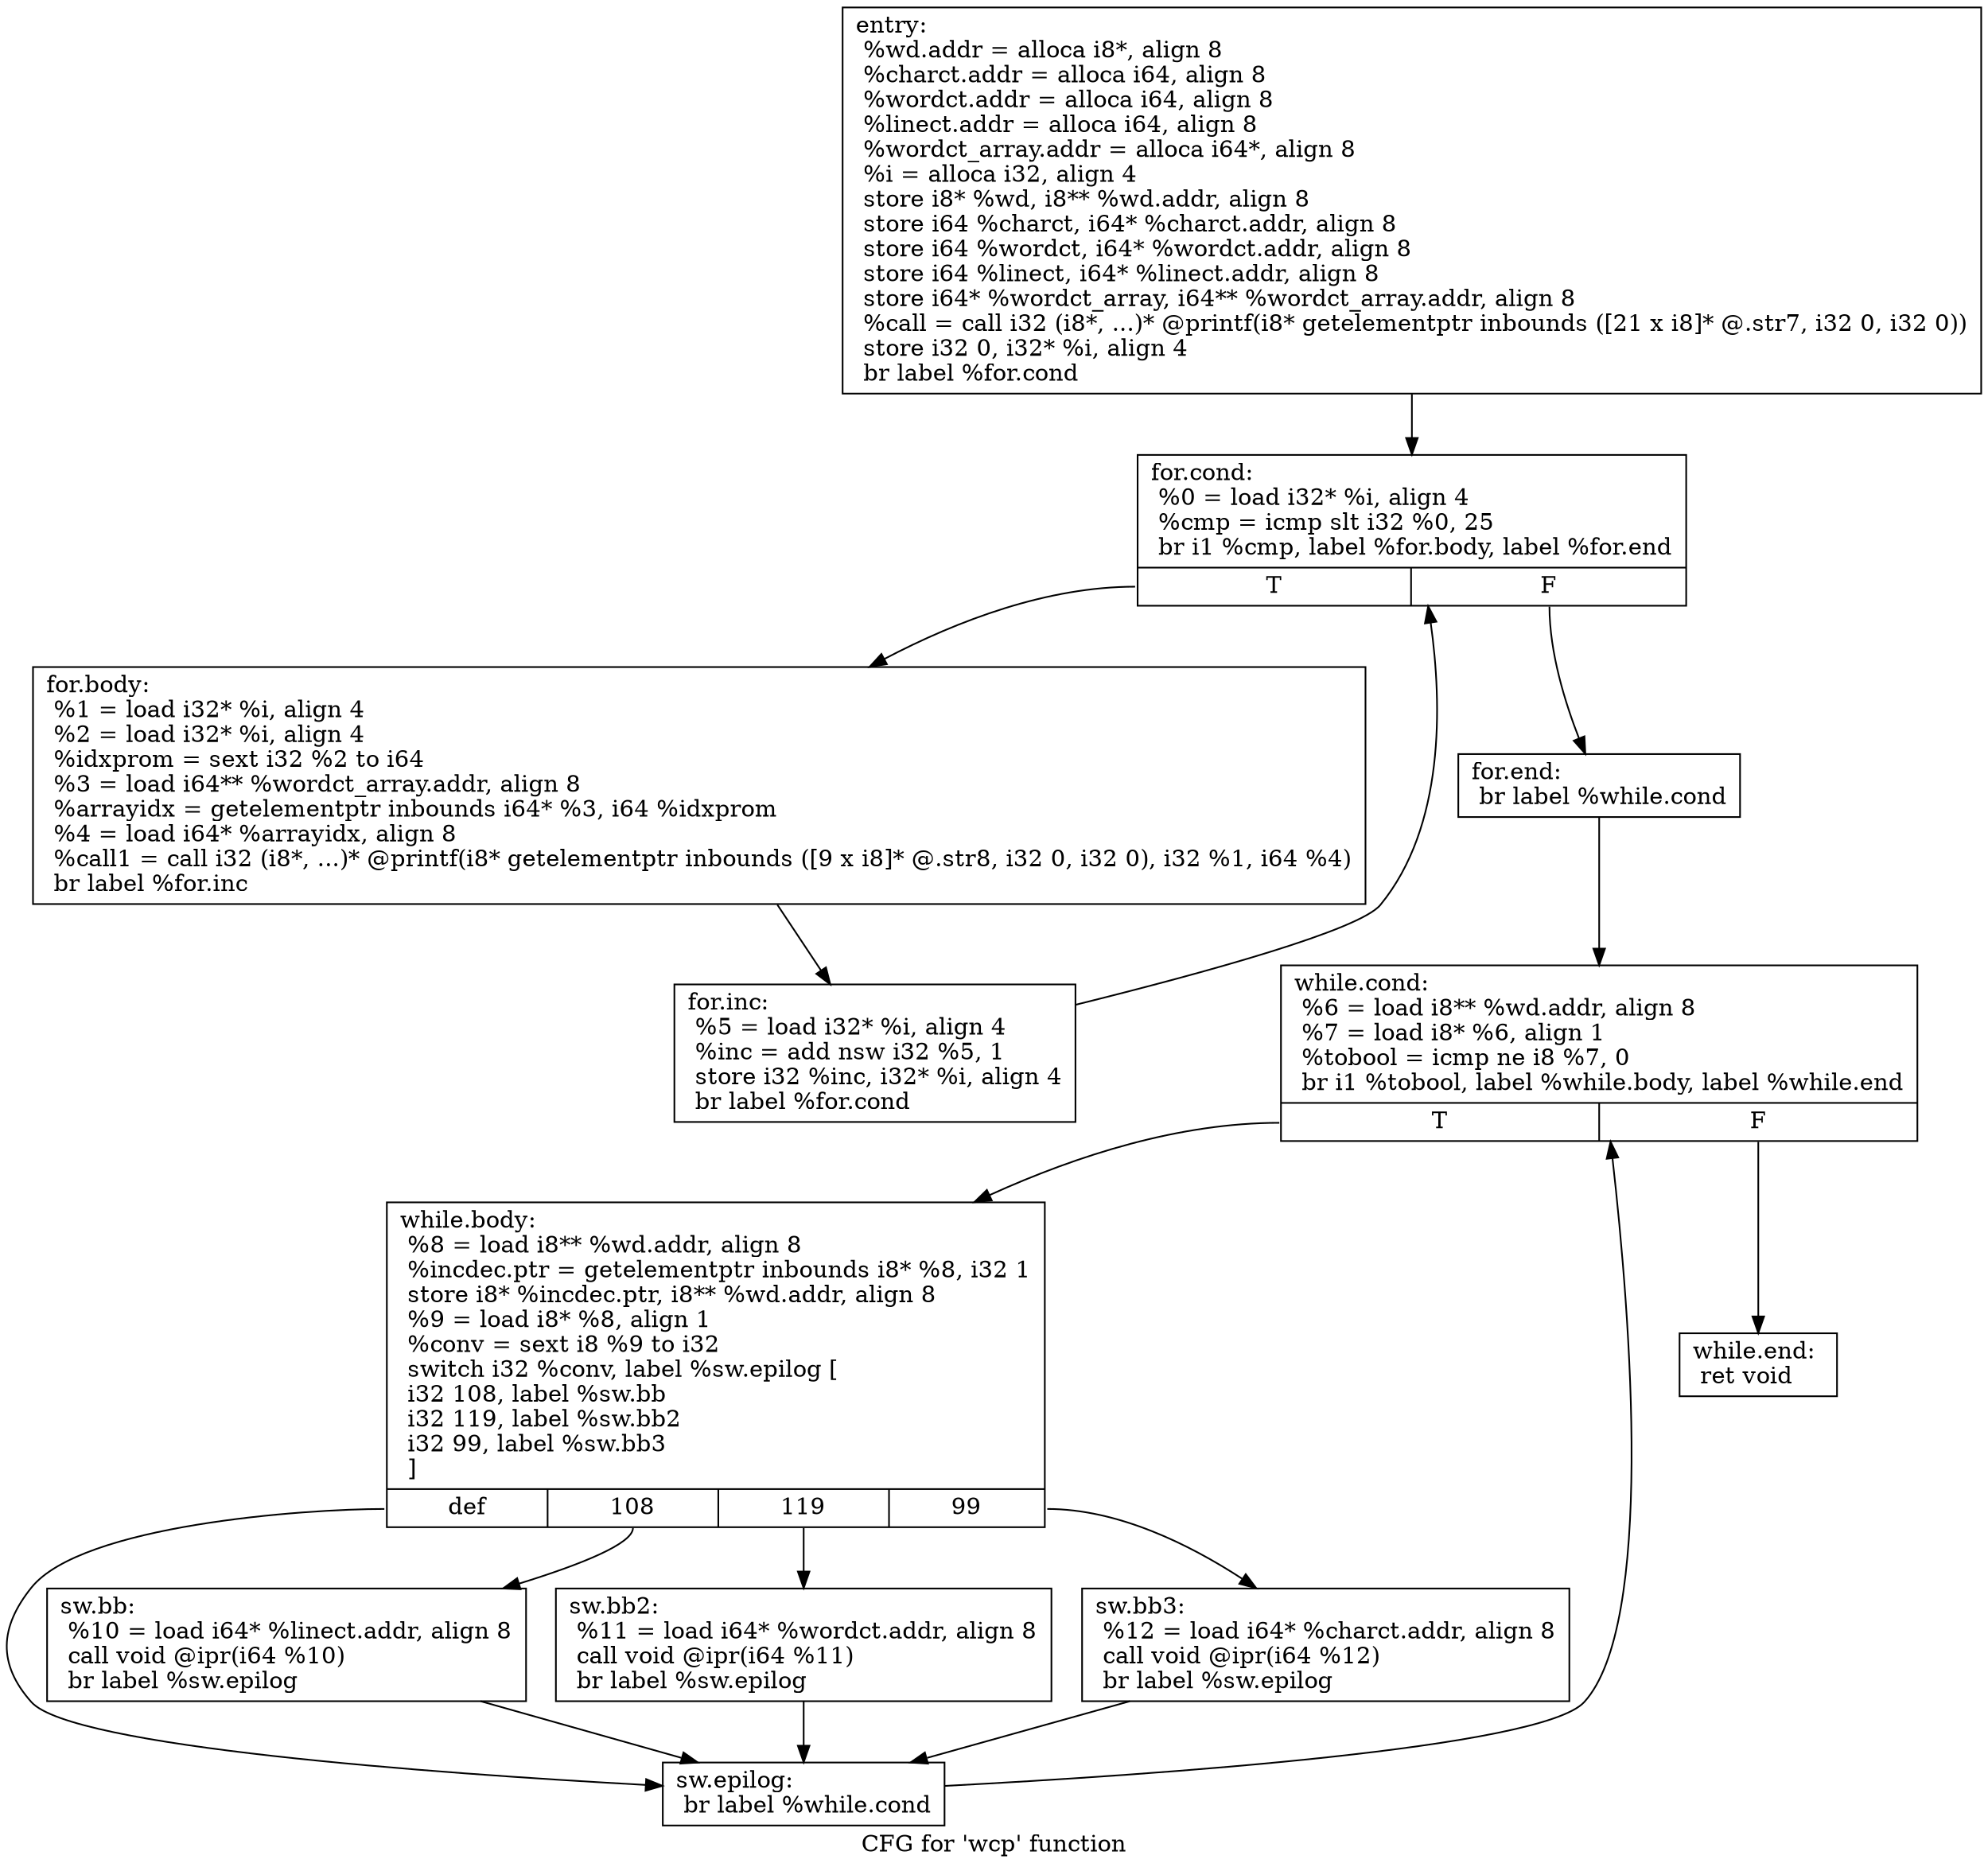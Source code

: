 digraph "CFG for 'wcp' function" {
	label="CFG for 'wcp' function";

	Node0x2526d00 [shape=record,label="{entry:\l  %wd.addr = alloca i8*, align 8\l  %charct.addr = alloca i64, align 8\l  %wordct.addr = alloca i64, align 8\l  %linect.addr = alloca i64, align 8\l  %wordct_array.addr = alloca i64*, align 8\l  %i = alloca i32, align 4\l  store i8* %wd, i8** %wd.addr, align 8\l  store i64 %charct, i64* %charct.addr, align 8\l  store i64 %wordct, i64* %wordct.addr, align 8\l  store i64 %linect, i64* %linect.addr, align 8\l  store i64* %wordct_array, i64** %wordct_array.addr, align 8\l  %call = call i32 (i8*, ...)* @printf(i8* getelementptr inbounds ([21 x i8]* @.str7, i32 0, i32 0))\l  store i32 0, i32* %i, align 4\l  br label %for.cond\l}"];
	Node0x2526d00 -> Node0x2526d60;
	Node0x2526d60 [shape=record,label="{for.cond:                                         \l  %0 = load i32* %i, align 4\l  %cmp = icmp slt i32 %0, 25\l  br i1 %cmp, label %for.body, label %for.end\l|{<s0>T|<s1>F}}"];
	Node0x2526d60:s0 -> Node0x2526dc0;
	Node0x2526d60:s1 -> Node0x2526e80;
	Node0x2526dc0 [shape=record,label="{for.body:                                         \l  %1 = load i32* %i, align 4\l  %2 = load i32* %i, align 4\l  %idxprom = sext i32 %2 to i64\l  %3 = load i64** %wordct_array.addr, align 8\l  %arrayidx = getelementptr inbounds i64* %3, i64 %idxprom\l  %4 = load i64* %arrayidx, align 8\l  %call1 = call i32 (i8*, ...)* @printf(i8* getelementptr inbounds ([9 x i8]* @.str8, i32 0, i32 0), i32 %1, i64 %4)\l  br label %for.inc\l}"];
	Node0x2526dc0 -> Node0x2526e20;
	Node0x2526e20 [shape=record,label="{for.inc:                                          \l  %5 = load i32* %i, align 4\l  %inc = add nsw i32 %5, 1\l  store i32 %inc, i32* %i, align 4\l  br label %for.cond\l}"];
	Node0x2526e20 -> Node0x2526d60;
	Node0x2526e80 [shape=record,label="{for.end:                                          \l  br label %while.cond\l}"];
	Node0x2526e80 -> Node0x2526ee0;
	Node0x2526ee0 [shape=record,label="{while.cond:                                       \l  %6 = load i8** %wd.addr, align 8\l  %7 = load i8* %6, align 1\l  %tobool = icmp ne i8 %7, 0\l  br i1 %tobool, label %while.body, label %while.end\l|{<s0>T|<s1>F}}"];
	Node0x2526ee0:s0 -> Node0x2526f40;
	Node0x2526ee0:s1 -> Node0x2527120;
	Node0x2526f40 [shape=record,label="{while.body:                                       \l  %8 = load i8** %wd.addr, align 8\l  %incdec.ptr = getelementptr inbounds i8* %8, i32 1\l  store i8* %incdec.ptr, i8** %wd.addr, align 8\l  %9 = load i8* %8, align 1\l  %conv = sext i8 %9 to i32\l  switch i32 %conv, label %sw.epilog [\l    i32 108, label %sw.bb\l    i32 119, label %sw.bb2\l    i32 99, label %sw.bb3\l  ]\l|{<s0>def|<s1>108|<s2>119|<s3>99}}"];
	Node0x2526f40:s0 -> Node0x25270c0;
	Node0x2526f40:s1 -> Node0x2526fa0;
	Node0x2526f40:s2 -> Node0x2527000;
	Node0x2526f40:s3 -> Node0x2527060;
	Node0x2526fa0 [shape=record,label="{sw.bb:                                            \l  %10 = load i64* %linect.addr, align 8\l  call void @ipr(i64 %10)\l  br label %sw.epilog\l}"];
	Node0x2526fa0 -> Node0x25270c0;
	Node0x2527000 [shape=record,label="{sw.bb2:                                           \l  %11 = load i64* %wordct.addr, align 8\l  call void @ipr(i64 %11)\l  br label %sw.epilog\l}"];
	Node0x2527000 -> Node0x25270c0;
	Node0x2527060 [shape=record,label="{sw.bb3:                                           \l  %12 = load i64* %charct.addr, align 8\l  call void @ipr(i64 %12)\l  br label %sw.epilog\l}"];
	Node0x2527060 -> Node0x25270c0;
	Node0x25270c0 [shape=record,label="{sw.epilog:                                        \l  br label %while.cond\l}"];
	Node0x25270c0 -> Node0x2526ee0;
	Node0x2527120 [shape=record,label="{while.end:                                        \l  ret void\l}"];
}
